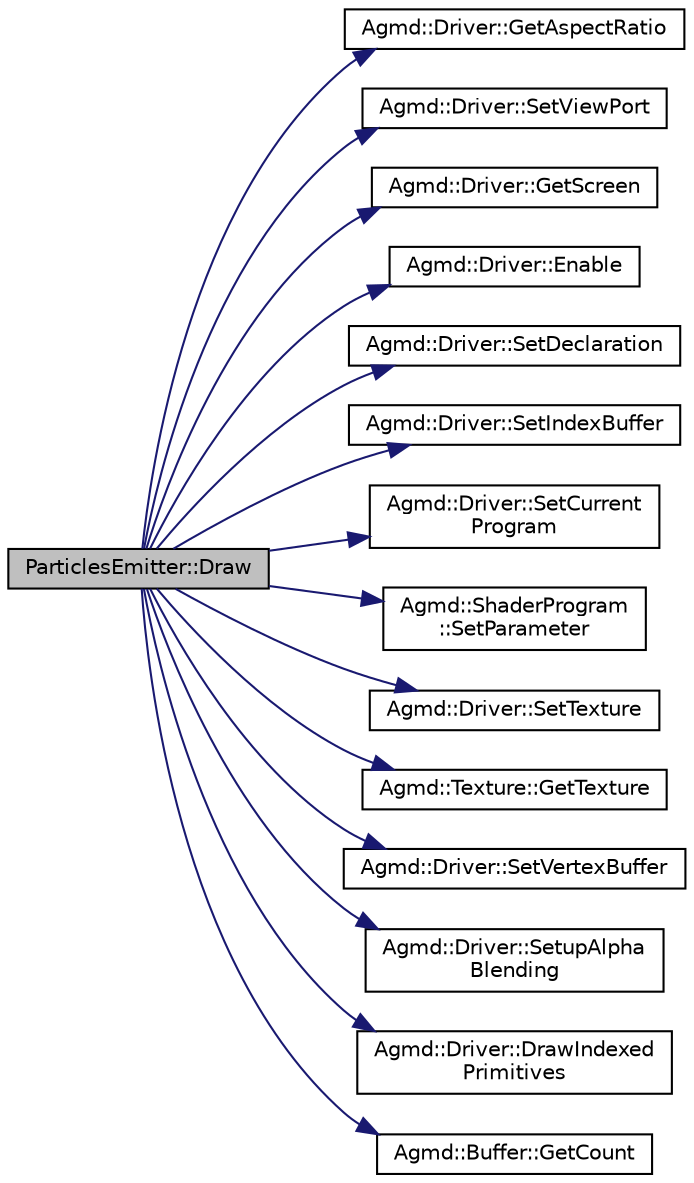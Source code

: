 digraph "ParticlesEmitter::Draw"
{
  edge [fontname="Helvetica",fontsize="10",labelfontname="Helvetica",labelfontsize="10"];
  node [fontname="Helvetica",fontsize="10",shape=record];
  rankdir="LR";
  Node1 [label="ParticlesEmitter::Draw",height=0.2,width=0.4,color="black", fillcolor="grey75", style="filled" fontcolor="black"];
  Node1 -> Node2 [color="midnightblue",fontsize="10",style="solid"];
  Node2 [label="Agmd::Driver::GetAspectRatio",height=0.2,width=0.4,color="black", fillcolor="white", style="filled",URL="$class_agmd_1_1_driver.html#a5e2188067d439d7ee62926934a6f7ff5"];
  Node1 -> Node3 [color="midnightblue",fontsize="10",style="solid"];
  Node3 [label="Agmd::Driver::SetViewPort",height=0.2,width=0.4,color="black", fillcolor="white", style="filled",URL="$class_agmd_1_1_driver.html#ab16bec32bad282876e909ee90df11be7"];
  Node1 -> Node4 [color="midnightblue",fontsize="10",style="solid"];
  Node4 [label="Agmd::Driver::GetScreen",height=0.2,width=0.4,color="black", fillcolor="white", style="filled",URL="$class_agmd_1_1_driver.html#a94ddb55c49236dc19039b0ff01b6c90e"];
  Node1 -> Node5 [color="midnightblue",fontsize="10",style="solid"];
  Node5 [label="Agmd::Driver::Enable",height=0.2,width=0.4,color="black", fillcolor="white", style="filled",URL="$class_agmd_1_1_driver.html#aed5a533b299939f97e60de0897ca6cfb"];
  Node1 -> Node6 [color="midnightblue",fontsize="10",style="solid"];
  Node6 [label="Agmd::Driver::SetDeclaration",height=0.2,width=0.4,color="black", fillcolor="white", style="filled",URL="$class_agmd_1_1_driver.html#a302ea30a784d1eadd3f317f33a86ca71"];
  Node1 -> Node7 [color="midnightblue",fontsize="10",style="solid"];
  Node7 [label="Agmd::Driver::SetIndexBuffer",height=0.2,width=0.4,color="black", fillcolor="white", style="filled",URL="$class_agmd_1_1_driver.html#a5dccb83b805c97bc4b50c92999055737"];
  Node1 -> Node8 [color="midnightblue",fontsize="10",style="solid"];
  Node8 [label="Agmd::Driver::SetCurrent\lProgram",height=0.2,width=0.4,color="black", fillcolor="white", style="filled",URL="$class_agmd_1_1_driver.html#ac6d8e0a25e5bac4591731a006338eeb3"];
  Node1 -> Node9 [color="midnightblue",fontsize="10",style="solid"];
  Node9 [label="Agmd::ShaderProgram\l::SetParameter",height=0.2,width=0.4,color="black", fillcolor="white", style="filled",URL="$class_agmd_1_1_shader_program.html#aacb8148fe622096be27a2dcdf01f2c29"];
  Node1 -> Node10 [color="midnightblue",fontsize="10",style="solid"];
  Node10 [label="Agmd::Driver::SetTexture",height=0.2,width=0.4,color="black", fillcolor="white", style="filled",URL="$class_agmd_1_1_driver.html#ae64ea2bdfb1bc1b114184d1135b613ff"];
  Node1 -> Node11 [color="midnightblue",fontsize="10",style="solid"];
  Node11 [label="Agmd::Texture::GetTexture",height=0.2,width=0.4,color="black", fillcolor="white", style="filled",URL="$class_agmd_1_1_texture.html#a62313bf0a9d534c64ae9071d4dc0f200"];
  Node1 -> Node12 [color="midnightblue",fontsize="10",style="solid"];
  Node12 [label="Agmd::Driver::SetVertexBuffer",height=0.2,width=0.4,color="black", fillcolor="white", style="filled",URL="$class_agmd_1_1_driver.html#a8250e4086394f717b67cb38059a8d3fe"];
  Node1 -> Node13 [color="midnightblue",fontsize="10",style="solid"];
  Node13 [label="Agmd::Driver::SetupAlpha\lBlending",height=0.2,width=0.4,color="black", fillcolor="white", style="filled",URL="$class_agmd_1_1_driver.html#a9b028ec5fde8ac735723a49df6d69a9d"];
  Node1 -> Node14 [color="midnightblue",fontsize="10",style="solid"];
  Node14 [label="Agmd::Driver::DrawIndexed\lPrimitives",height=0.2,width=0.4,color="black", fillcolor="white", style="filled",URL="$class_agmd_1_1_driver.html#a602d935335e7601b5fe2b74fe57d3547"];
  Node1 -> Node15 [color="midnightblue",fontsize="10",style="solid"];
  Node15 [label="Agmd::Buffer::GetCount",height=0.2,width=0.4,color="black", fillcolor="white", style="filled",URL="$class_agmd_1_1_buffer.html#aab7650c321616dc6a30cf7469b642222"];
}
